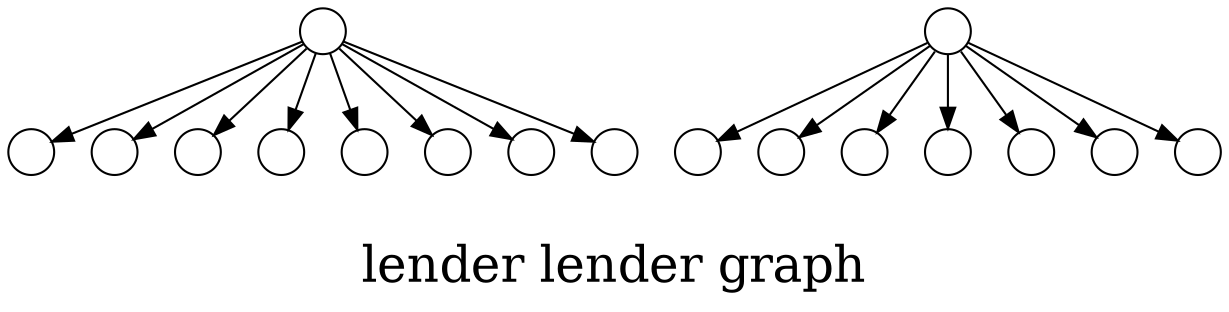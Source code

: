 /*****
lender lender graph
*****/

digraph G {
  graph [splines=false overlap=false]
  node  [shape=ellipse, width=0.3, height=0.3, label=""]
  0 ;
  169 ;
  184 ;
  191 ;
  293 ;
  347 ;
  380 ;
  437 ;
  549 ;
  1 ;
  7 ;
  9 ;
  27 ;
  37 ;
  42 ;
  44 ;
  48 ;
  0 -> 169;
  0 -> 184;
  0 -> 191;
  0 -> 293;
  0 -> 347;
  0 -> 380;
  0 -> 437;
  0 -> 549;
  1 -> 7;
  1 -> 9;
  1 -> 27;
  1 -> 37;
  1 -> 42;
  1 -> 44;
  1 -> 48;
  label = "\nlender lender graph\n";  fontsize=24;
}
